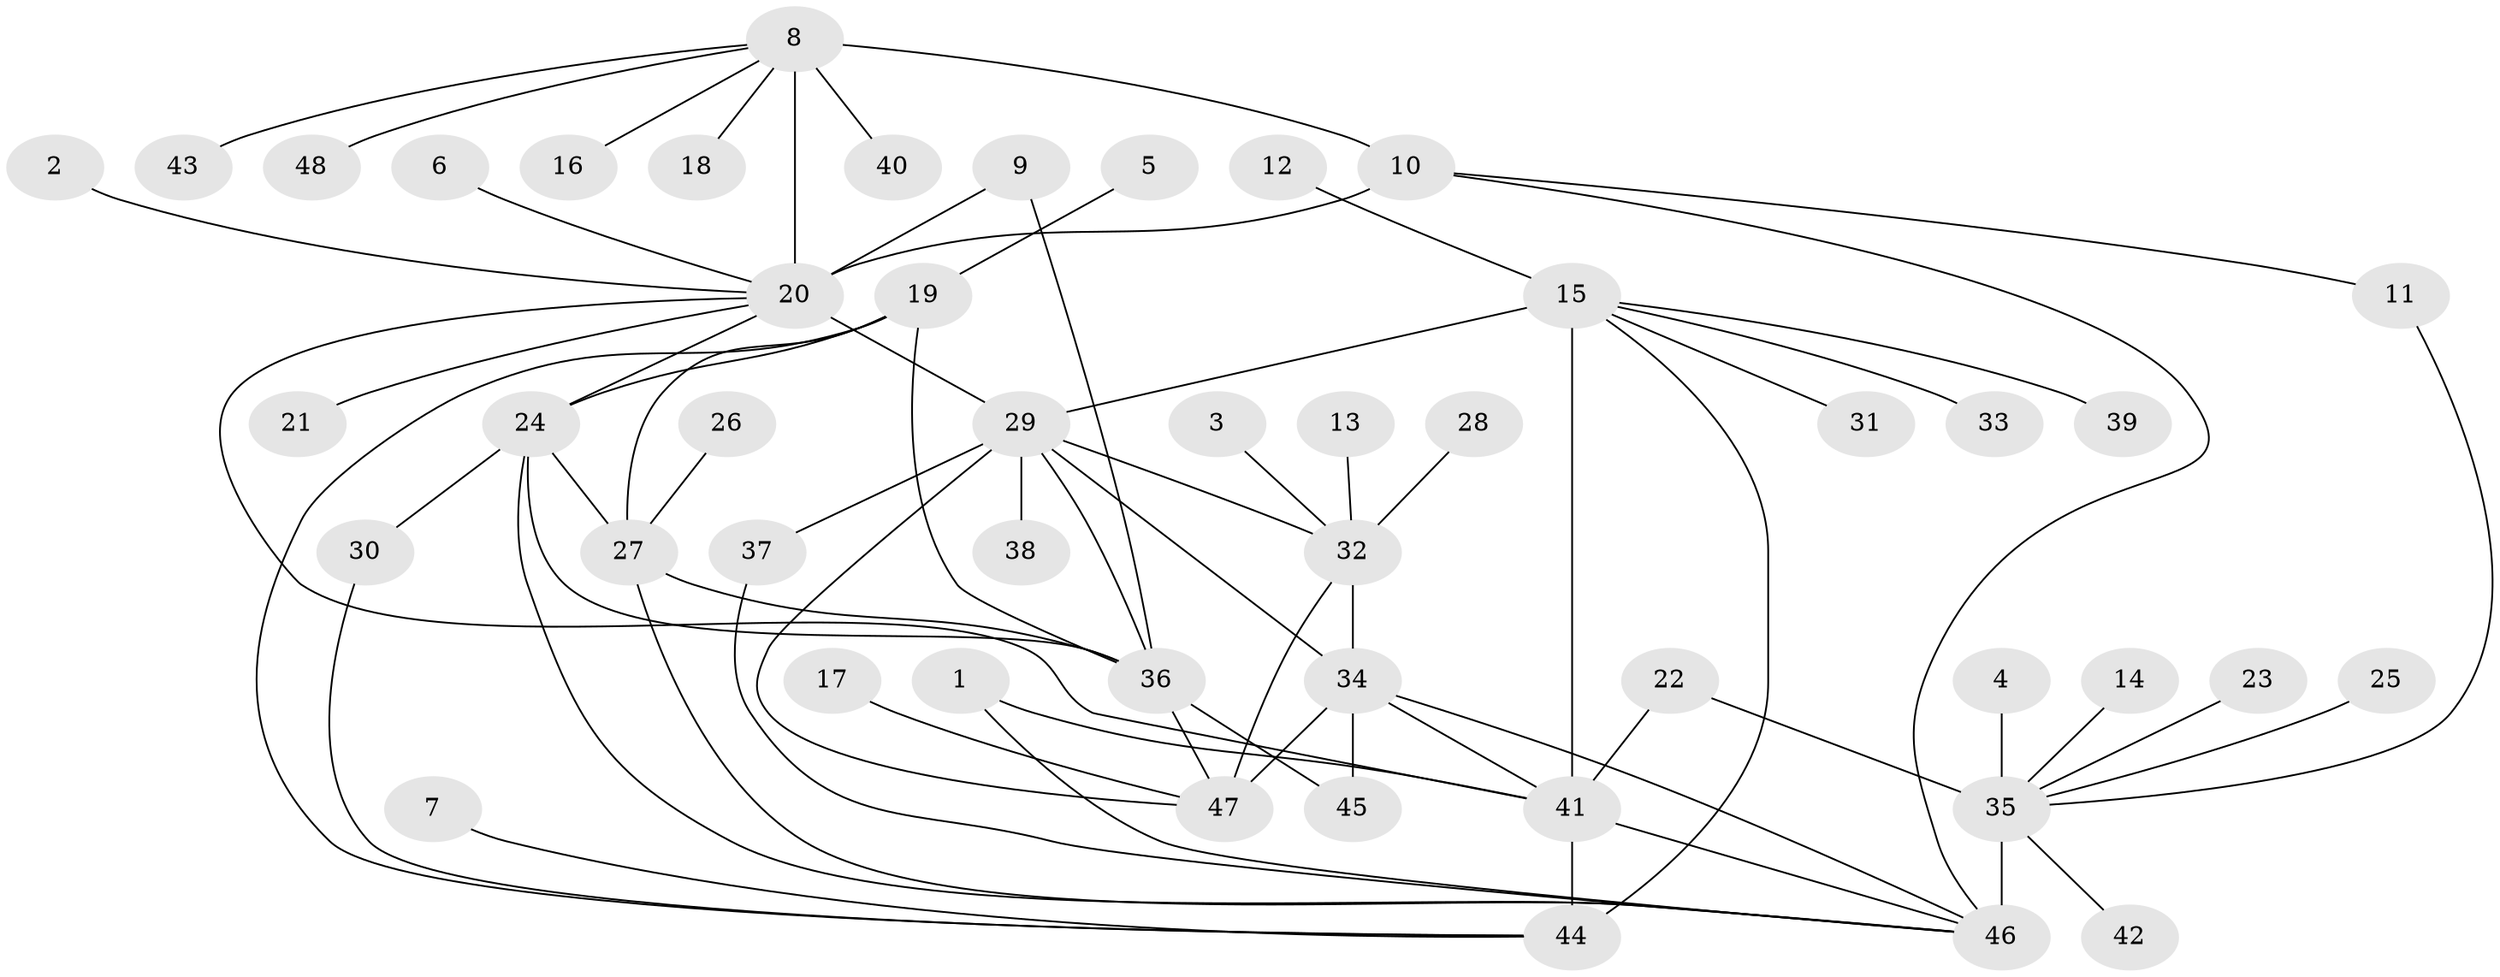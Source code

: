 // original degree distribution, {8: 0.08333333333333333, 9: 0.025, 10: 0.041666666666666664, 7: 0.06666666666666667, 6: 0.008333333333333333, 12: 0.008333333333333333, 11: 0.016666666666666666, 2: 0.125, 1: 0.5666666666666667, 3: 0.058333333333333334}
// Generated by graph-tools (version 1.1) at 2025/37/03/04/25 23:37:31]
// undirected, 48 vertices, 71 edges
graph export_dot {
  node [color=gray90,style=filled];
  1;
  2;
  3;
  4;
  5;
  6;
  7;
  8;
  9;
  10;
  11;
  12;
  13;
  14;
  15;
  16;
  17;
  18;
  19;
  20;
  21;
  22;
  23;
  24;
  25;
  26;
  27;
  28;
  29;
  30;
  31;
  32;
  33;
  34;
  35;
  36;
  37;
  38;
  39;
  40;
  41;
  42;
  43;
  44;
  45;
  46;
  47;
  48;
  1 -- 41 [weight=1.0];
  1 -- 46 [weight=1.0];
  2 -- 20 [weight=1.0];
  3 -- 32 [weight=1.0];
  4 -- 35 [weight=1.0];
  5 -- 19 [weight=1.0];
  6 -- 20 [weight=1.0];
  7 -- 44 [weight=1.0];
  8 -- 10 [weight=1.0];
  8 -- 16 [weight=1.0];
  8 -- 18 [weight=1.0];
  8 -- 20 [weight=4.0];
  8 -- 40 [weight=1.0];
  8 -- 43 [weight=1.0];
  8 -- 48 [weight=1.0];
  9 -- 20 [weight=1.0];
  9 -- 36 [weight=1.0];
  10 -- 11 [weight=1.0];
  10 -- 20 [weight=4.0];
  10 -- 46 [weight=1.0];
  11 -- 35 [weight=1.0];
  12 -- 15 [weight=1.0];
  13 -- 32 [weight=1.0];
  14 -- 35 [weight=1.0];
  15 -- 29 [weight=1.0];
  15 -- 31 [weight=1.0];
  15 -- 33 [weight=1.0];
  15 -- 39 [weight=1.0];
  15 -- 41 [weight=6.0];
  15 -- 44 [weight=3.0];
  17 -- 47 [weight=1.0];
  19 -- 24 [weight=2.0];
  19 -- 27 [weight=2.0];
  19 -- 36 [weight=4.0];
  19 -- 44 [weight=1.0];
  20 -- 21 [weight=1.0];
  20 -- 24 [weight=1.0];
  20 -- 29 [weight=1.0];
  20 -- 41 [weight=1.0];
  22 -- 35 [weight=1.0];
  22 -- 41 [weight=1.0];
  23 -- 35 [weight=1.0];
  24 -- 27 [weight=1.0];
  24 -- 30 [weight=1.0];
  24 -- 36 [weight=2.0];
  24 -- 46 [weight=1.0];
  25 -- 35 [weight=1.0];
  26 -- 27 [weight=1.0];
  27 -- 36 [weight=2.0];
  27 -- 46 [weight=1.0];
  28 -- 32 [weight=1.0];
  29 -- 32 [weight=1.0];
  29 -- 34 [weight=4.0];
  29 -- 36 [weight=1.0];
  29 -- 37 [weight=1.0];
  29 -- 38 [weight=1.0];
  29 -- 47 [weight=1.0];
  30 -- 44 [weight=1.0];
  32 -- 34 [weight=3.0];
  32 -- 47 [weight=1.0];
  34 -- 41 [weight=1.0];
  34 -- 45 [weight=1.0];
  34 -- 46 [weight=1.0];
  34 -- 47 [weight=3.0];
  35 -- 42 [weight=1.0];
  35 -- 46 [weight=9.0];
  36 -- 45 [weight=1.0];
  36 -- 47 [weight=1.0];
  37 -- 46 [weight=1.0];
  41 -- 44 [weight=2.0];
  41 -- 46 [weight=1.0];
}
